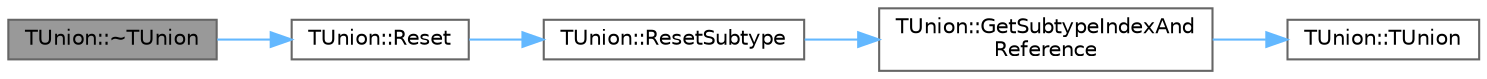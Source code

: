 digraph "TUnion::~TUnion"
{
 // INTERACTIVE_SVG=YES
 // LATEX_PDF_SIZE
  bgcolor="transparent";
  edge [fontname=Helvetica,fontsize=10,labelfontname=Helvetica,labelfontsize=10];
  node [fontname=Helvetica,fontsize=10,shape=box,height=0.2,width=0.4];
  rankdir="LR";
  Node1 [id="Node000001",label="TUnion::~TUnion",height=0.2,width=0.4,color="gray40", fillcolor="grey60", style="filled", fontcolor="black",tooltip="Destructor."];
  Node1 -> Node2 [id="edge1_Node000001_Node000002",color="steelblue1",style="solid",tooltip=" "];
  Node2 [id="Node000002",label="TUnion::Reset",height=0.2,width=0.4,color="grey40", fillcolor="white", style="filled",URL="$dc/d79/classTUnion.html#ac897b719706b85c9c745f99d289ba465",tooltip="Sets the union's value to NULL."];
  Node2 -> Node3 [id="edge2_Node000002_Node000003",color="steelblue1",style="solid",tooltip=" "];
  Node3 [id="Node000003",label="TUnion::ResetSubtype",height=0.2,width=0.4,color="grey40", fillcolor="white", style="filled",URL="$dc/d79/classTUnion.html#a69a78db2459d6661efc162aebf503c3e",tooltip="If the union's current value is of the given subtype, sets the union's value to a NULL value."];
  Node3 -> Node4 [id="edge3_Node000003_Node000004",color="steelblue1",style="solid",tooltip=" "];
  Node4 [id="Node000004",label="TUnion::GetSubtypeIndexAnd\lReference",height=0.2,width=0.4,color="grey40", fillcolor="white", style="filled",URL="$dc/d79/classTUnion.html#a959fc96d2884e3cd02ffa552057c61fa",tooltip="Determines the index and reference to the potential value for the given union subtype."];
  Node4 -> Node5 [id="edge4_Node000004_Node000005",color="steelblue1",style="solid",tooltip=" "];
  Node5 [id="Node000005",label="TUnion::TUnion",height=0.2,width=0.4,color="grey40", fillcolor="white", style="filled",URL="$dc/d79/classTUnion.html#a4381d01a2e3799a50e8fa04df3b215ac",tooltip="Default constructor."];
}
